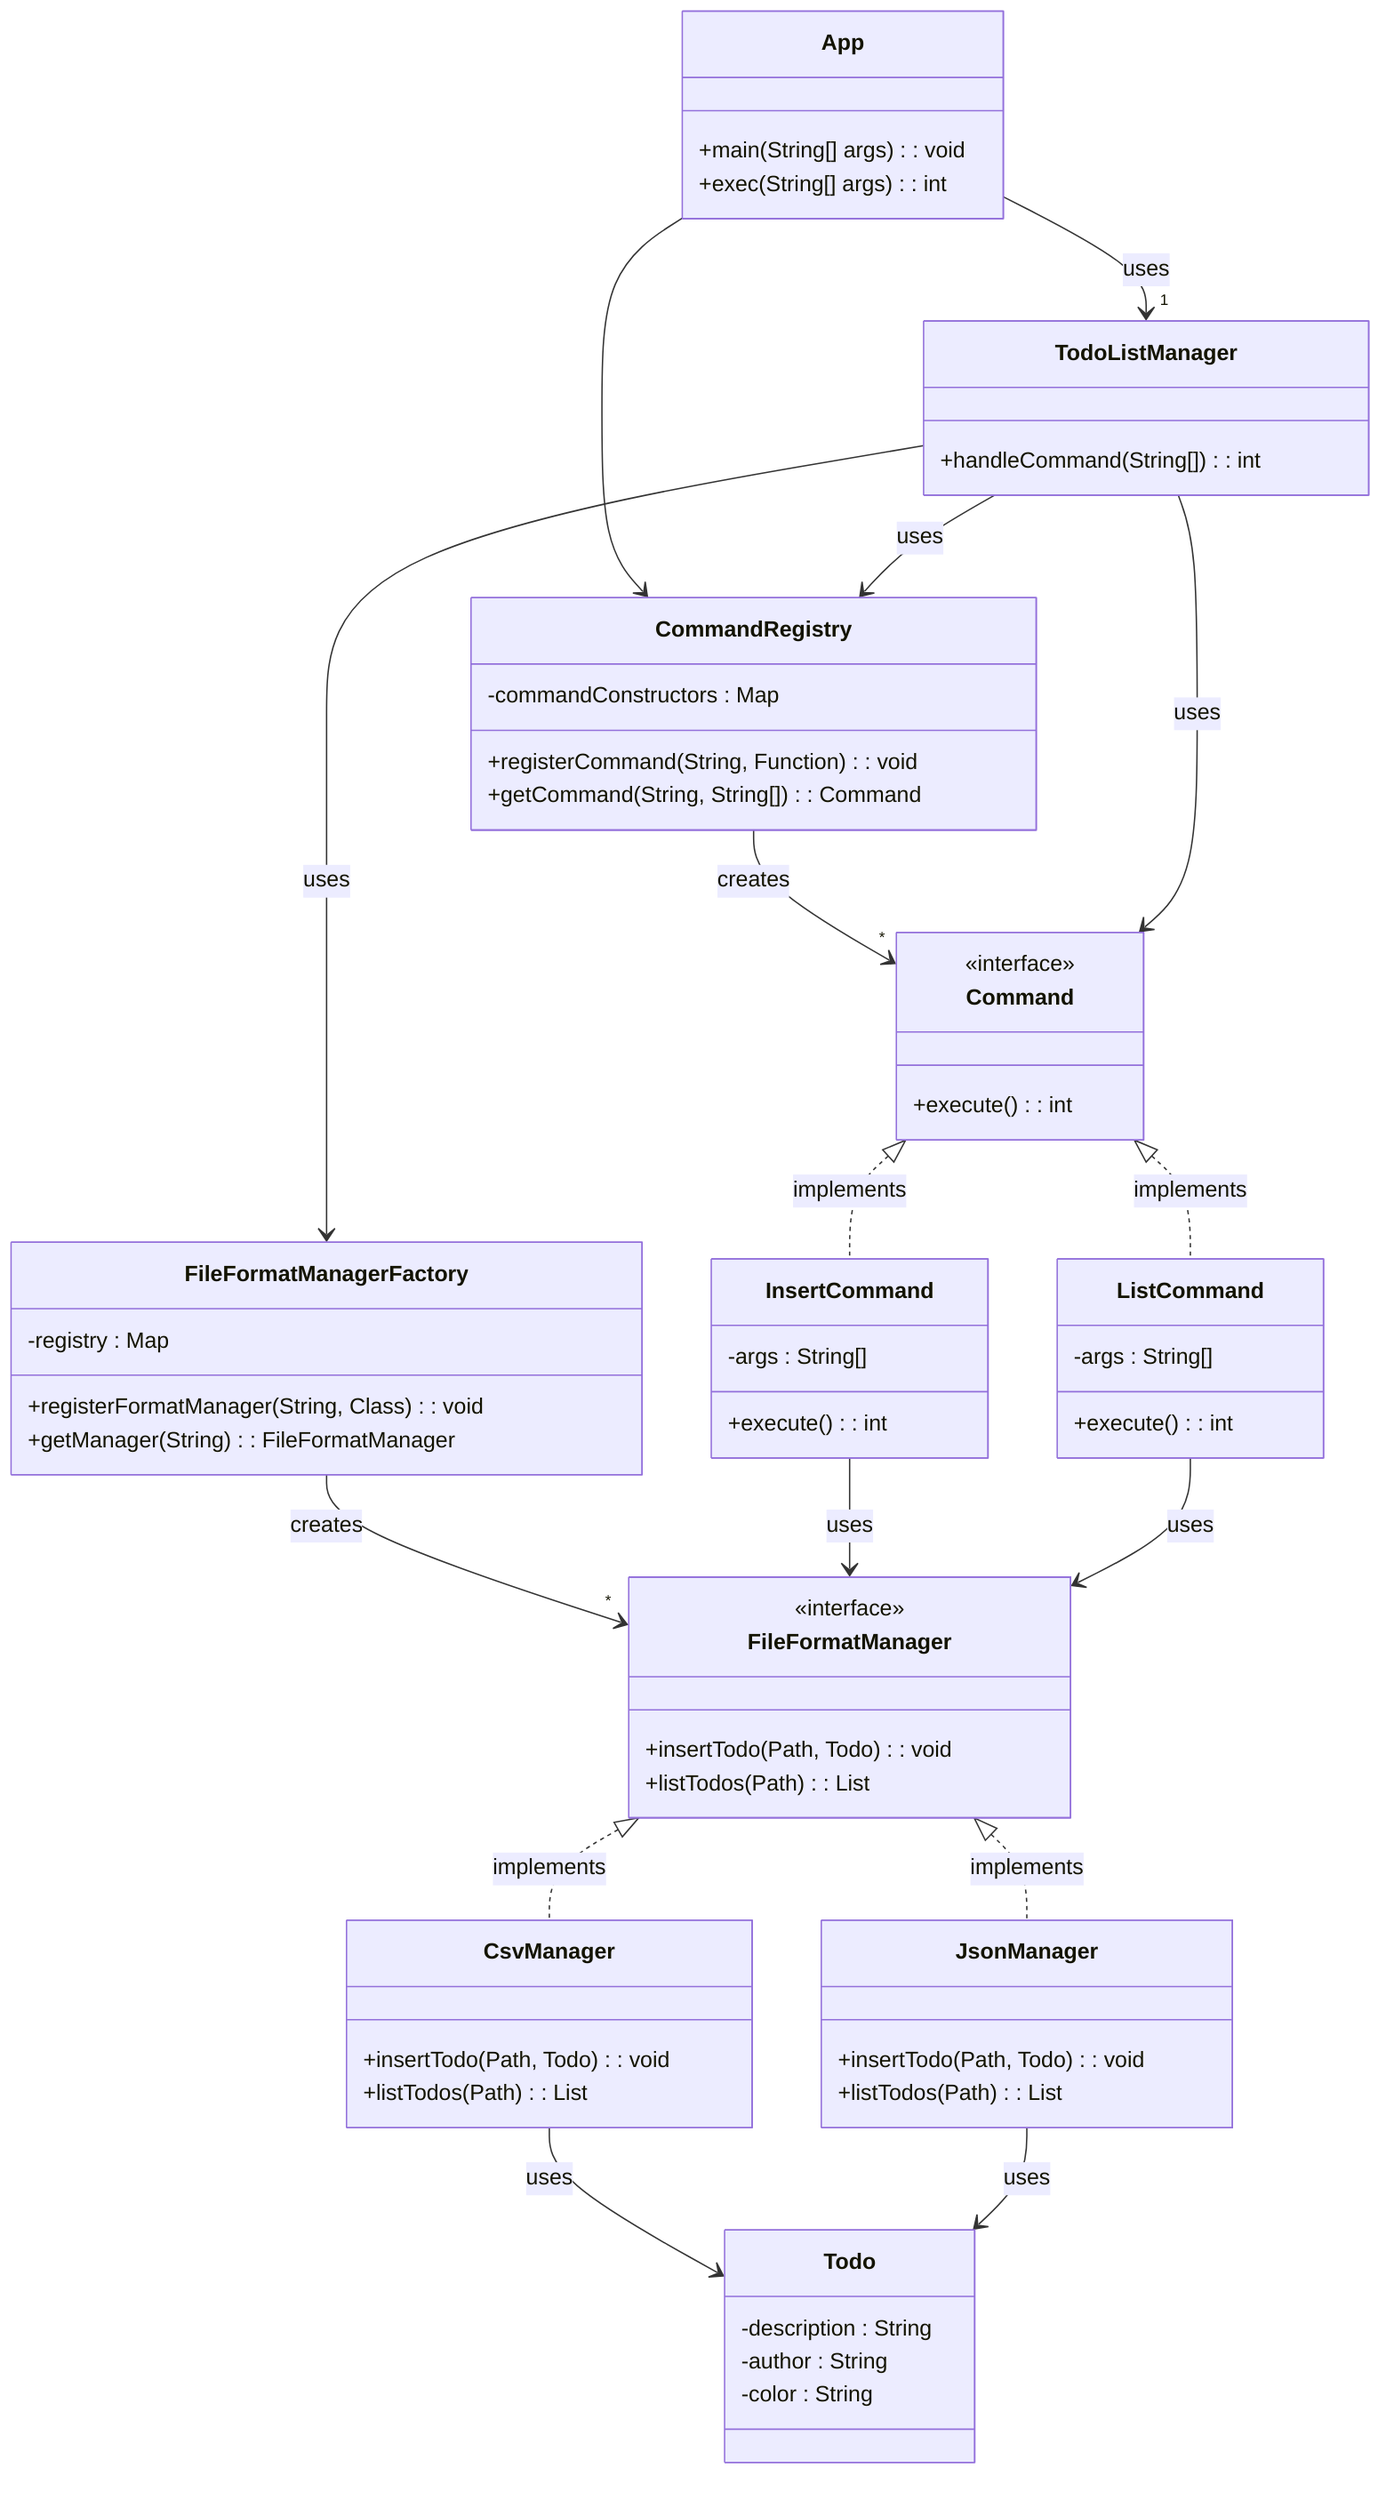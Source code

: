 classDiagram
    class App {
        +main(String[] args) : void
        +exec(String[] args) : int
    }
    class Command {
        <<interface>>
        +execute() : int
    }
    class InsertCommand {
        -args : String[]
        +execute() : int
    }
    class ListCommand {
        -args : String[]
        +execute() : int
    }
    class CommandRegistry {
        -commandConstructors : Map
        +registerCommand(String, Function) : void
        +getCommand(String, String[]) : Command
    }
    class FileFormatManager {
        <<interface>>
        +insertTodo(Path, Todo) : void
        +listTodos(Path) : List
    }
    class CsvManager {
        +insertTodo(Path, Todo) : void
        +listTodos(Path) : List
    }
    class JsonManager {
        +insertTodo(Path, Todo) : void
        +listTodos(Path) : List
    }
    class FileFormatManagerFactory {
        -registry : Map
        +registerFormatManager(String, Class) : void
        +getManager(String) : FileFormatManager
    }
    class Todo {
        -description : String
        -author : String
        -color : String
    }
    class TodoListManager {
        +handleCommand(String[]) : int
    }

    App --> CommandRegistry
    App --> "1" TodoListManager: uses

    Command <|.. InsertCommand: implements
    Command <|.. ListCommand: implements

    CommandRegistry --> "*" Command: creates

    FileFormatManager <|.. CsvManager: implements
    FileFormatManager <|.. JsonManager: implements

    FileFormatManagerFactory --> "*" FileFormatManager: creates

    InsertCommand --> FileFormatManager: uses
    ListCommand --> FileFormatManager: uses

    CsvManager --> Todo: uses
    JsonManager --> Todo: uses

    TodoListManager --> FileFormatManagerFactory: uses
    TodoListManager --> CommandRegistry: uses
    TodoListManager --> Command: uses
